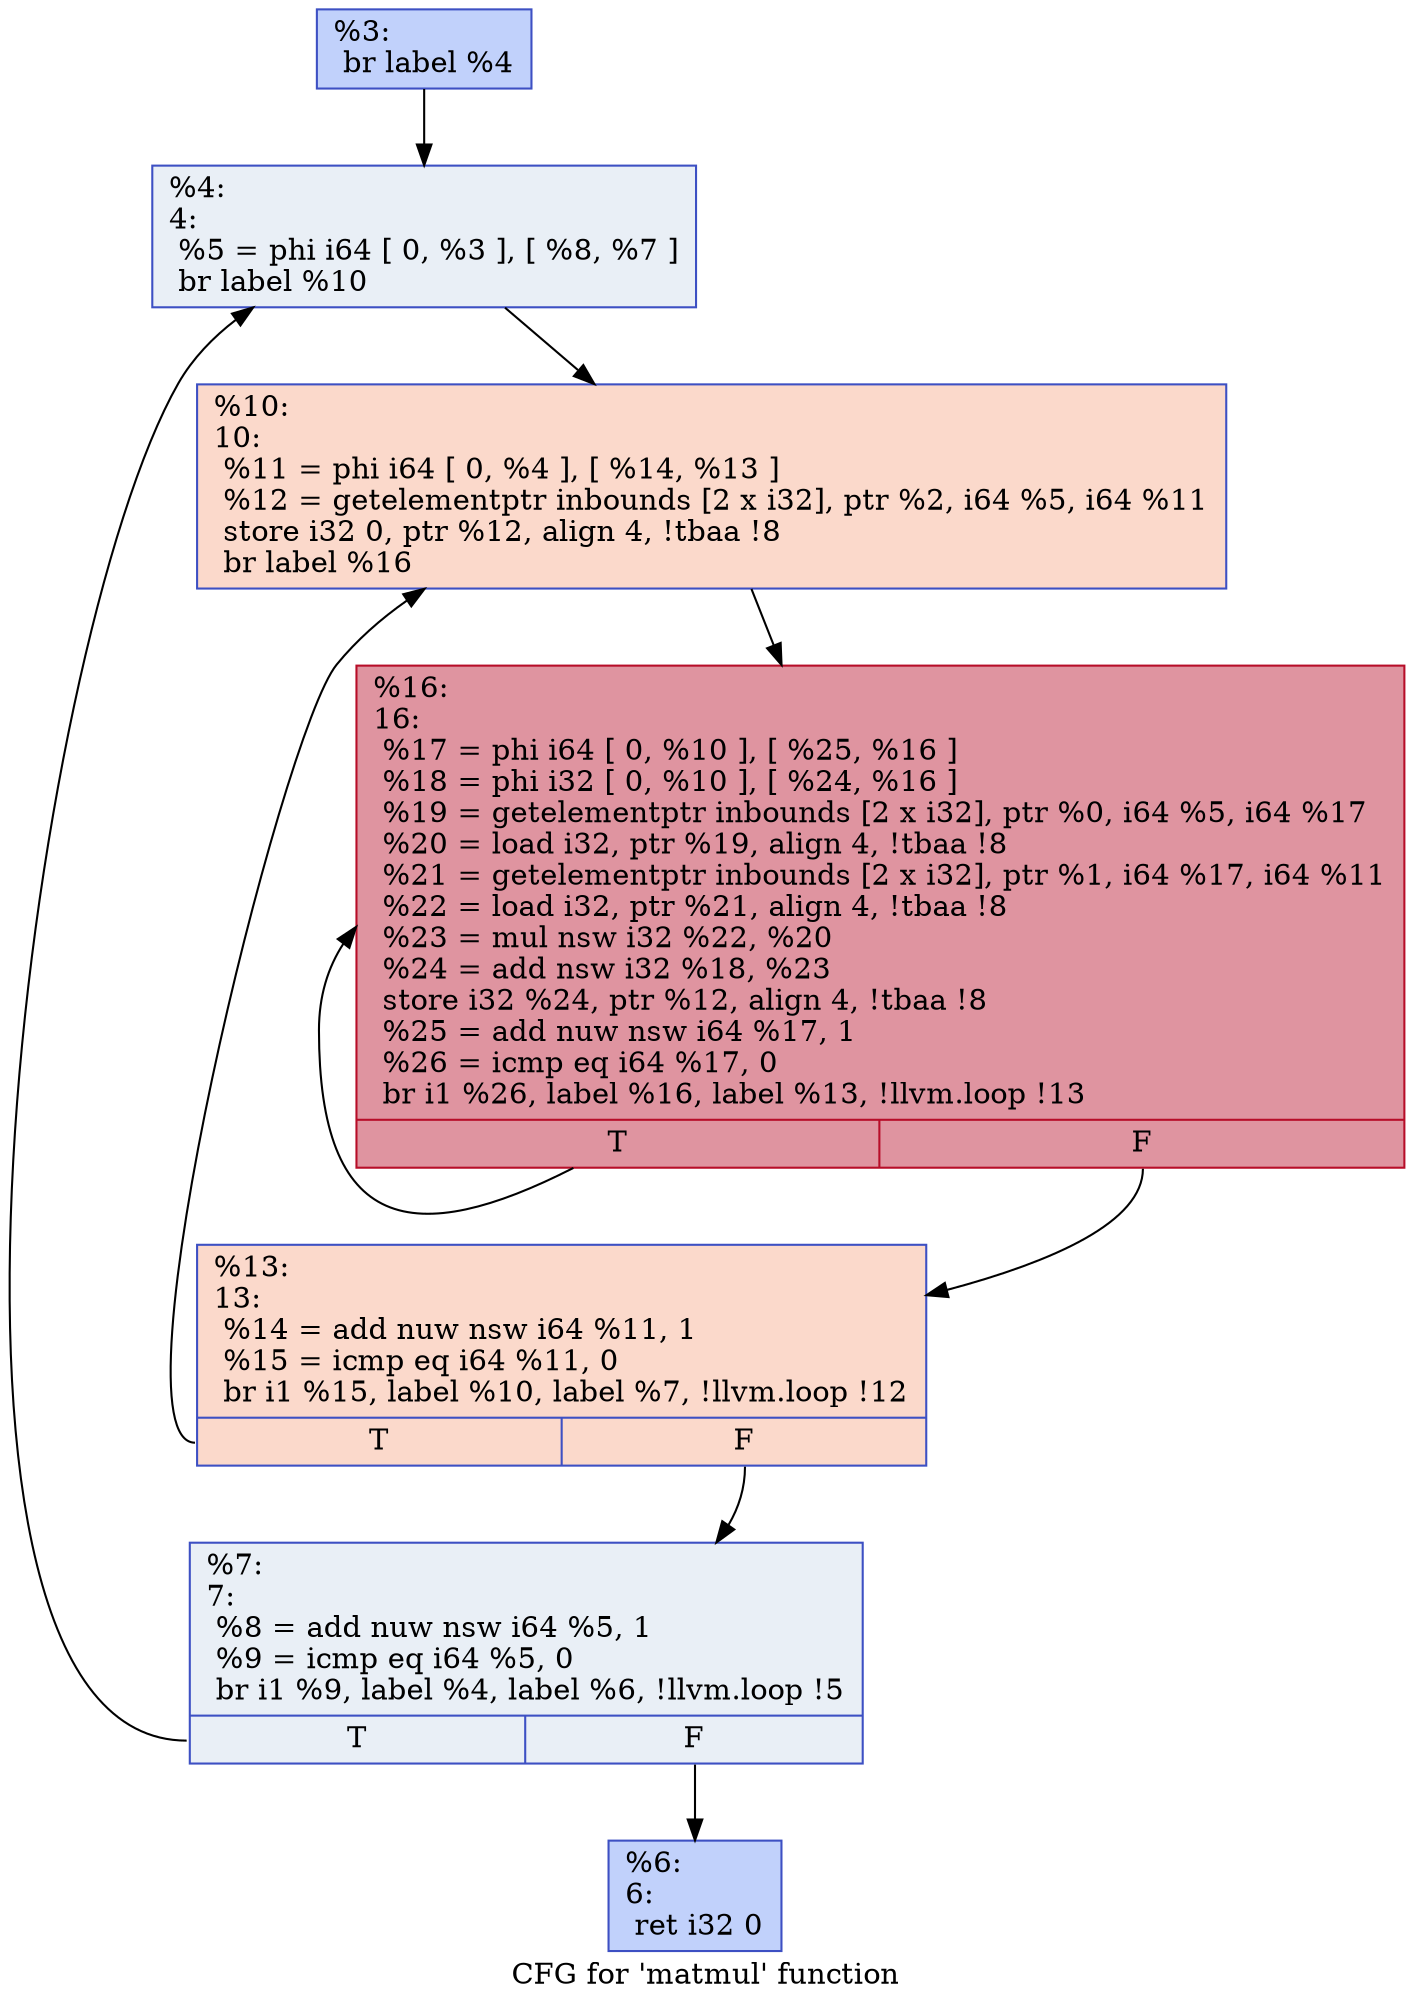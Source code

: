 digraph "CFG for 'matmul' function" {
	label="CFG for 'matmul' function";

	Node0x60000179b800 [shape=record,color="#3d50c3ff", style=filled, fillcolor="#7396f570",label="{%3:\l  br label %4\l}"];
	Node0x60000179b800 -> Node0x60000179b840;
	Node0x60000179b840 [shape=record,color="#3d50c3ff", style=filled, fillcolor="#cedaeb70",label="{%4:\l4:                                                \l  %5 = phi i64 [ 0, %3 ], [ %8, %7 ]\l  br label %10\l}"];
	Node0x60000179b840 -> Node0x60000179b980;
	Node0x60000179ba00 [shape=record,color="#3d50c3ff", style=filled, fillcolor="#7396f570",label="{%6:\l6:                                                \l  ret i32 0\l}"];
	Node0x60000179b900 [shape=record,color="#3d50c3ff", style=filled, fillcolor="#cedaeb70",label="{%7:\l7:                                                \l  %8 = add nuw nsw i64 %5, 1\l  %9 = icmp eq i64 %5, 0\l  br i1 %9, label %4, label %6, !llvm.loop !5\l|{<s0>T|<s1>F}}"];
	Node0x60000179b900:s0 -> Node0x60000179b840;
	Node0x60000179b900:s1 -> Node0x60000179ba00;
	Node0x60000179b980 [shape=record,color="#3d50c3ff", style=filled, fillcolor="#f7a88970",label="{%10:\l10:                                               \l  %11 = phi i64 [ 0, %4 ], [ %14, %13 ]\l  %12 = getelementptr inbounds [2 x i32], ptr %2, i64 %5, i64 %11\l  store i32 0, ptr %12, align 4, !tbaa !8\l  br label %16\l}"];
	Node0x60000179b980 -> Node0x60000179ba80;
	Node0x60000179b8c0 [shape=record,color="#3d50c3ff", style=filled, fillcolor="#f7a88970",label="{%13:\l13:                                               \l  %14 = add nuw nsw i64 %11, 1\l  %15 = icmp eq i64 %11, 0\l  br i1 %15, label %10, label %7, !llvm.loop !12\l|{<s0>T|<s1>F}}"];
	Node0x60000179b8c0:s0 -> Node0x60000179b980;
	Node0x60000179b8c0:s1 -> Node0x60000179b900;
	Node0x60000179ba80 [shape=record,color="#b70d28ff", style=filled, fillcolor="#b70d2870",label="{%16:\l16:                                               \l  %17 = phi i64 [ 0, %10 ], [ %25, %16 ]\l  %18 = phi i32 [ 0, %10 ], [ %24, %16 ]\l  %19 = getelementptr inbounds [2 x i32], ptr %0, i64 %5, i64 %17\l  %20 = load i32, ptr %19, align 4, !tbaa !8\l  %21 = getelementptr inbounds [2 x i32], ptr %1, i64 %17, i64 %11\l  %22 = load i32, ptr %21, align 4, !tbaa !8\l  %23 = mul nsw i32 %22, %20\l  %24 = add nsw i32 %18, %23\l  store i32 %24, ptr %12, align 4, !tbaa !8\l  %25 = add nuw nsw i64 %17, 1\l  %26 = icmp eq i64 %17, 0\l  br i1 %26, label %16, label %13, !llvm.loop !13\l|{<s0>T|<s1>F}}"];
	Node0x60000179ba80:s0 -> Node0x60000179ba80;
	Node0x60000179ba80:s1 -> Node0x60000179b8c0;
}
